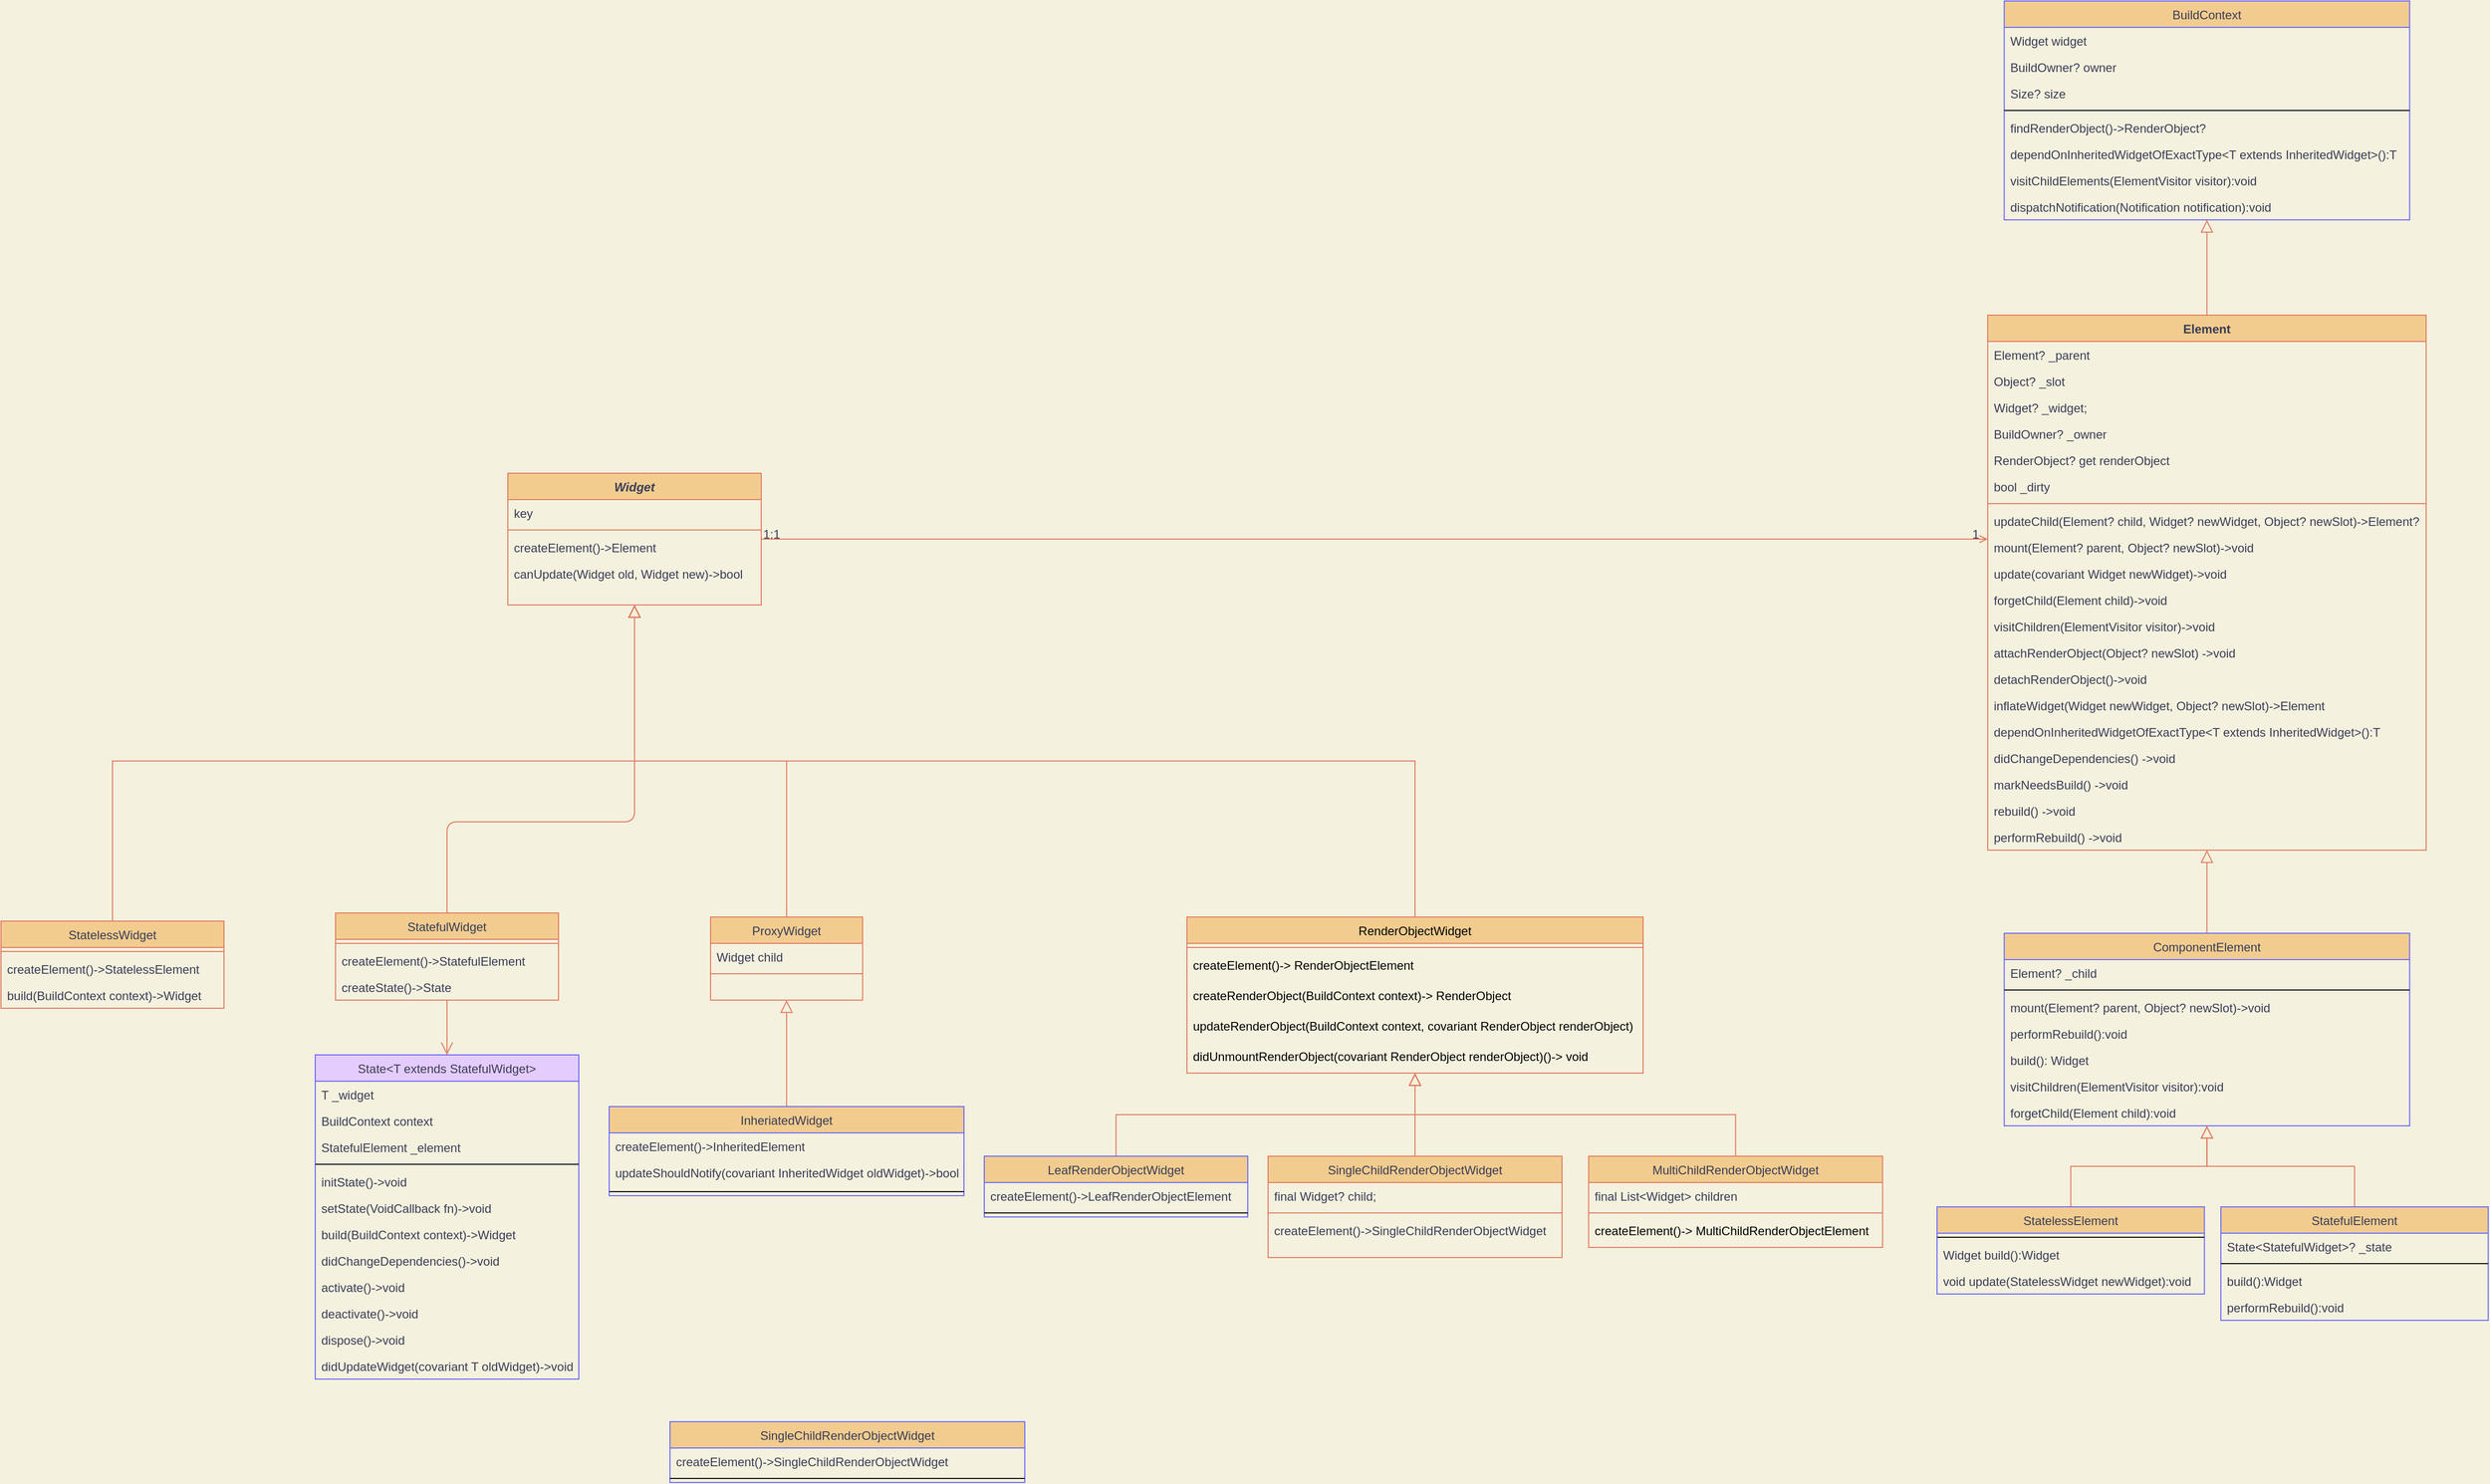 <mxfile version="18.0.6" type="github">
  <diagram id="C5RBs43oDa-KdzZeNtuy" name="Page-1">
    <mxGraphModel dx="1907" dy="942" grid="1" gridSize="10" guides="1" tooltips="1" connect="1" arrows="1" fold="1" page="1" pageScale="1" pageWidth="1200" pageHeight="1600" background="#F4F1DE" math="0" shadow="0">
      <root>
        <mxCell id="WIyWlLk6GJQsqaUBKTNV-0" />
        <mxCell id="WIyWlLk6GJQsqaUBKTNV-1" parent="WIyWlLk6GJQsqaUBKTNV-0" />
        <mxCell id="zkfFHV4jXpPFQw0GAbJ--0" value="Widget" style="swimlane;fontStyle=3;align=center;verticalAlign=top;childLayout=stackLayout;horizontal=1;startSize=26;horizontalStack=0;resizeParent=1;resizeLast=0;collapsible=1;marginBottom=0;rounded=0;shadow=0;strokeWidth=1;fillColor=#F2CC8F;strokeColor=#E07A5F;fontColor=#393C56;" parent="WIyWlLk6GJQsqaUBKTNV-1" vertex="1">
          <mxGeometry x="570" y="626" width="250" height="130" as="geometry">
            <mxRectangle x="230" y="140" width="160" height="26" as="alternateBounds" />
          </mxGeometry>
        </mxCell>
        <mxCell id="zkfFHV4jXpPFQw0GAbJ--1" value="key&#xa;" style="text;align=left;verticalAlign=top;spacingLeft=4;spacingRight=4;overflow=hidden;rotatable=0;points=[[0,0.5],[1,0.5]];portConstraint=eastwest;fontColor=#393C56;" parent="zkfFHV4jXpPFQw0GAbJ--0" vertex="1">
          <mxGeometry y="26" width="250" height="26" as="geometry" />
        </mxCell>
        <mxCell id="zkfFHV4jXpPFQw0GAbJ--4" value="" style="line;html=1;strokeWidth=1;align=left;verticalAlign=middle;spacingTop=-1;spacingLeft=3;spacingRight=3;rotatable=0;labelPosition=right;points=[];portConstraint=eastwest;labelBackgroundColor=#F4F1DE;fillColor=#F2CC8F;strokeColor=#E07A5F;fontColor=#393C56;" parent="zkfFHV4jXpPFQw0GAbJ--0" vertex="1">
          <mxGeometry y="52" width="250" height="8" as="geometry" />
        </mxCell>
        <mxCell id="zkfFHV4jXpPFQw0GAbJ--5" value="createElement()-&gt;Element" style="text;align=left;verticalAlign=top;spacingLeft=4;spacingRight=4;overflow=hidden;rotatable=0;points=[[0,0.5],[1,0.5]];portConstraint=eastwest;fontColor=#393C56;" parent="zkfFHV4jXpPFQw0GAbJ--0" vertex="1">
          <mxGeometry y="60" width="250" height="26" as="geometry" />
        </mxCell>
        <mxCell id="2vArC36y4nQCJZDkTXhN-7" value="canUpdate(Widget old, Widget new)-&gt;bool" style="text;align=left;verticalAlign=top;spacingLeft=4;spacingRight=4;overflow=hidden;rotatable=0;points=[[0,0.5],[1,0.5]];portConstraint=eastwest;fontColor=#393C56;" parent="zkfFHV4jXpPFQw0GAbJ--0" vertex="1">
          <mxGeometry y="86" width="250" height="26" as="geometry" />
        </mxCell>
        <mxCell id="zkfFHV4jXpPFQw0GAbJ--6" value="ProxyWidget" style="swimlane;fontStyle=0;align=center;verticalAlign=top;childLayout=stackLayout;horizontal=1;startSize=26;horizontalStack=0;resizeParent=1;resizeLast=0;collapsible=1;marginBottom=0;rounded=0;shadow=0;strokeWidth=1;fillColor=#F2CC8F;strokeColor=#E07A5F;fontColor=#393C56;" parent="WIyWlLk6GJQsqaUBKTNV-1" vertex="1">
          <mxGeometry x="770" y="1064" width="150" height="82" as="geometry">
            <mxRectangle x="130" y="380" width="160" height="26" as="alternateBounds" />
          </mxGeometry>
        </mxCell>
        <mxCell id="zkfFHV4jXpPFQw0GAbJ--7" value="Widget child" style="text;align=left;verticalAlign=top;spacingLeft=4;spacingRight=4;overflow=hidden;rotatable=0;points=[[0,0.5],[1,0.5]];portConstraint=eastwest;fontColor=#393C56;" parent="zkfFHV4jXpPFQw0GAbJ--6" vertex="1">
          <mxGeometry y="26" width="150" height="26" as="geometry" />
        </mxCell>
        <mxCell id="zkfFHV4jXpPFQw0GAbJ--9" value="" style="line;html=1;strokeWidth=1;align=left;verticalAlign=middle;spacingTop=-1;spacingLeft=3;spacingRight=3;rotatable=0;labelPosition=right;points=[];portConstraint=eastwest;labelBackgroundColor=#F4F1DE;fillColor=#F2CC8F;strokeColor=#E07A5F;fontColor=#393C56;" parent="zkfFHV4jXpPFQw0GAbJ--6" vertex="1">
          <mxGeometry y="52" width="150" height="8" as="geometry" />
        </mxCell>
        <mxCell id="zkfFHV4jXpPFQw0GAbJ--12" value="" style="endArrow=block;endSize=10;endFill=0;shadow=0;strokeWidth=1;rounded=0;edgeStyle=elbowEdgeStyle;elbow=vertical;labelBackgroundColor=#F4F1DE;strokeColor=#E07A5F;fontColor=#393C56;entryX=0.5;entryY=1;entryDx=0;entryDy=0;exitX=0.5;exitY=0;exitDx=0;exitDy=0;" parent="WIyWlLk6GJQsqaUBKTNV-1" source="zkfFHV4jXpPFQw0GAbJ--6" target="zkfFHV4jXpPFQw0GAbJ--0" edge="1">
          <mxGeometry width="160" relative="1" as="geometry">
            <mxPoint x="640" y="713" as="sourcePoint" />
            <mxPoint x="720" y="770" as="targetPoint" />
            <Array as="points">
              <mxPoint x="850" y="910" />
              <mxPoint x="890" y="870" />
              <mxPoint x="890" y="860" />
              <mxPoint x="830" y="850" />
              <mxPoint x="920" y="840" />
              <mxPoint x="830" y="810" />
              <mxPoint x="730" y="790" />
            </Array>
          </mxGeometry>
        </mxCell>
        <mxCell id="zkfFHV4jXpPFQw0GAbJ--13" value="StatelessWidget" style="swimlane;fontStyle=0;align=center;verticalAlign=top;childLayout=stackLayout;horizontal=1;startSize=26;horizontalStack=0;resizeParent=1;resizeLast=0;collapsible=1;marginBottom=0;rounded=0;shadow=0;strokeWidth=1;fillColor=#F2CC8F;strokeColor=#E07A5F;fontColor=#393C56;" parent="WIyWlLk6GJQsqaUBKTNV-1" vertex="1">
          <mxGeometry x="70" y="1068" width="220" height="86" as="geometry">
            <mxRectangle x="340" y="380" width="170" height="26" as="alternateBounds" />
          </mxGeometry>
        </mxCell>
        <mxCell id="zkfFHV4jXpPFQw0GAbJ--15" value="" style="line;html=1;strokeWidth=1;align=left;verticalAlign=middle;spacingTop=-1;spacingLeft=3;spacingRight=3;rotatable=0;labelPosition=right;points=[];portConstraint=eastwest;labelBackgroundColor=#F4F1DE;fillColor=#F2CC8F;strokeColor=#E07A5F;fontColor=#393C56;" parent="zkfFHV4jXpPFQw0GAbJ--13" vertex="1">
          <mxGeometry y="26" width="220" height="8" as="geometry" />
        </mxCell>
        <mxCell id="zkfFHV4jXpPFQw0GAbJ--14" value="createElement()-&gt;StatelessElement" style="text;align=left;verticalAlign=top;spacingLeft=4;spacingRight=4;overflow=hidden;rotatable=0;points=[[0,0.5],[1,0.5]];portConstraint=eastwest;fontColor=#393C56;" parent="zkfFHV4jXpPFQw0GAbJ--13" vertex="1">
          <mxGeometry y="34" width="220" height="26" as="geometry" />
        </mxCell>
        <mxCell id="2vArC36y4nQCJZDkTXhN-8" value="build(BuildContext context)-&gt;Widget" style="text;align=left;verticalAlign=top;spacingLeft=4;spacingRight=4;overflow=hidden;rotatable=0;points=[[0,0.5],[1,0.5]];portConstraint=eastwest;fontColor=#393C56;" parent="zkfFHV4jXpPFQw0GAbJ--13" vertex="1">
          <mxGeometry y="60" width="220" height="26" as="geometry" />
        </mxCell>
        <mxCell id="zkfFHV4jXpPFQw0GAbJ--16" value="" style="endArrow=block;endSize=10;endFill=0;shadow=0;strokeWidth=1;rounded=0;edgeStyle=elbowEdgeStyle;elbow=vertical;labelBackgroundColor=#F4F1DE;strokeColor=#E07A5F;fontColor=#393C56;" parent="WIyWlLk6GJQsqaUBKTNV-1" source="zkfFHV4jXpPFQw0GAbJ--13" target="zkfFHV4jXpPFQw0GAbJ--0" edge="1">
          <mxGeometry width="160" relative="1" as="geometry">
            <mxPoint x="650" y="883" as="sourcePoint" />
            <mxPoint x="750" y="781" as="targetPoint" />
            <Array as="points">
              <mxPoint x="560" y="910" />
              <mxPoint x="530" y="870" />
            </Array>
          </mxGeometry>
        </mxCell>
        <mxCell id="2vArC36y4nQCJZDkTXhN-50" value="" style="edgeStyle=elbowEdgeStyle;rounded=1;sketch=0;orthogonalLoop=1;jettySize=auto;elbow=vertical;html=1;fontColor=#393C56;endArrow=block;endFill=0;endSize=10;strokeColor=#E07A5F;fillColor=#F2CC8F;" parent="WIyWlLk6GJQsqaUBKTNV-1" source="zkfFHV4jXpPFQw0GAbJ--17" target="2vArC36y4nQCJZDkTXhN-49" edge="1">
          <mxGeometry relative="1" as="geometry" />
        </mxCell>
        <mxCell id="zkfFHV4jXpPFQw0GAbJ--17" value="Element" style="swimlane;fontStyle=1;align=center;verticalAlign=top;childLayout=stackLayout;horizontal=1;startSize=26;horizontalStack=0;resizeParent=1;resizeLast=0;collapsible=1;marginBottom=0;rounded=0;shadow=0;strokeWidth=1;fillColor=#F2CC8F;strokeColor=#E07A5F;fontColor=#393C56;" parent="WIyWlLk6GJQsqaUBKTNV-1" vertex="1">
          <mxGeometry x="2030" y="470" width="432.5" height="528" as="geometry">
            <mxRectangle x="550" y="140" width="160" height="26" as="alternateBounds" />
          </mxGeometry>
        </mxCell>
        <mxCell id="zkfFHV4jXpPFQw0GAbJ--18" value="Element? _parent" style="text;align=left;verticalAlign=top;spacingLeft=4;spacingRight=4;overflow=hidden;rotatable=0;points=[[0,0.5],[1,0.5]];portConstraint=eastwest;fontColor=#393C56;" parent="zkfFHV4jXpPFQw0GAbJ--17" vertex="1">
          <mxGeometry y="26" width="432.5" height="26" as="geometry" />
        </mxCell>
        <mxCell id="zkfFHV4jXpPFQw0GAbJ--19" value="Object? _slot" style="text;align=left;verticalAlign=top;spacingLeft=4;spacingRight=4;overflow=hidden;rotatable=0;points=[[0,0.5],[1,0.5]];portConstraint=eastwest;rounded=0;shadow=0;html=0;fontColor=#393C56;" parent="zkfFHV4jXpPFQw0GAbJ--17" vertex="1">
          <mxGeometry y="52" width="432.5" height="26" as="geometry" />
        </mxCell>
        <mxCell id="zkfFHV4jXpPFQw0GAbJ--20" value="Widget? _widget;" style="text;align=left;verticalAlign=top;spacingLeft=4;spacingRight=4;overflow=hidden;rotatable=0;points=[[0,0.5],[1,0.5]];portConstraint=eastwest;rounded=0;shadow=0;html=0;fontColor=#393C56;" parent="zkfFHV4jXpPFQw0GAbJ--17" vertex="1">
          <mxGeometry y="78" width="432.5" height="26" as="geometry" />
        </mxCell>
        <mxCell id="zkfFHV4jXpPFQw0GAbJ--21" value="BuildOwner? _owner" style="text;align=left;verticalAlign=top;spacingLeft=4;spacingRight=4;overflow=hidden;rotatable=0;points=[[0,0.5],[1,0.5]];portConstraint=eastwest;rounded=0;shadow=0;html=0;fontColor=#393C56;" parent="zkfFHV4jXpPFQw0GAbJ--17" vertex="1">
          <mxGeometry y="104" width="432.5" height="26" as="geometry" />
        </mxCell>
        <mxCell id="zkfFHV4jXpPFQw0GAbJ--22" value="RenderObject? get renderObject" style="text;align=left;verticalAlign=top;spacingLeft=4;spacingRight=4;overflow=hidden;rotatable=0;points=[[0,0.5],[1,0.5]];portConstraint=eastwest;rounded=0;shadow=0;html=0;fontColor=#393C56;" parent="zkfFHV4jXpPFQw0GAbJ--17" vertex="1">
          <mxGeometry y="130" width="432.5" height="26" as="geometry" />
        </mxCell>
        <mxCell id="2vArC36y4nQCJZDkTXhN-58" value="bool _dirty" style="text;align=left;verticalAlign=top;spacingLeft=4;spacingRight=4;overflow=hidden;rotatable=0;points=[[0,0.5],[1,0.5]];portConstraint=eastwest;rounded=0;shadow=0;html=0;fontColor=#393C56;" parent="zkfFHV4jXpPFQw0GAbJ--17" vertex="1">
          <mxGeometry y="156" width="432.5" height="26" as="geometry" />
        </mxCell>
        <mxCell id="zkfFHV4jXpPFQw0GAbJ--23" value="" style="line;html=1;strokeWidth=1;align=left;verticalAlign=middle;spacingTop=-1;spacingLeft=3;spacingRight=3;rotatable=0;labelPosition=right;points=[];portConstraint=eastwest;labelBackgroundColor=#F4F1DE;fillColor=#F2CC8F;strokeColor=#E07A5F;fontColor=#393C56;" parent="zkfFHV4jXpPFQw0GAbJ--17" vertex="1">
          <mxGeometry y="182" width="432.5" height="8" as="geometry" />
        </mxCell>
        <mxCell id="zkfFHV4jXpPFQw0GAbJ--24" value="updateChild(Element? child, Widget? newWidget, Object? newSlot)-&gt;Element?" style="text;align=left;verticalAlign=top;spacingLeft=4;spacingRight=4;overflow=hidden;rotatable=0;points=[[0,0.5],[1,0.5]];portConstraint=eastwest;fontColor=#393C56;" parent="zkfFHV4jXpPFQw0GAbJ--17" vertex="1">
          <mxGeometry y="190" width="432.5" height="26" as="geometry" />
        </mxCell>
        <mxCell id="zkfFHV4jXpPFQw0GAbJ--25" value="mount(Element? parent, Object? newSlot)-&gt;void" style="text;align=left;verticalAlign=top;spacingLeft=4;spacingRight=4;overflow=hidden;rotatable=0;points=[[0,0.5],[1,0.5]];portConstraint=eastwest;fontColor=#393C56;" parent="zkfFHV4jXpPFQw0GAbJ--17" vertex="1">
          <mxGeometry y="216" width="432.5" height="26" as="geometry" />
        </mxCell>
        <mxCell id="2vArC36y4nQCJZDkTXhN-52" value="update(covariant Widget newWidget)-&gt;void" style="text;align=left;verticalAlign=top;spacingLeft=4;spacingRight=4;overflow=hidden;rotatable=0;points=[[0,0.5],[1,0.5]];portConstraint=eastwest;fontColor=#393C56;" parent="zkfFHV4jXpPFQw0GAbJ--17" vertex="1">
          <mxGeometry y="242" width="432.5" height="26" as="geometry" />
        </mxCell>
        <mxCell id="sfoAU9Fnq7GBG0tJPyEW-46" value="forgetChild(Element child)-&gt;void" style="text;strokeColor=none;fillColor=none;align=left;verticalAlign=top;spacingLeft=4;spacingRight=4;overflow=hidden;rotatable=0;points=[[0,0.5],[1,0.5]];portConstraint=eastwest;rounded=0;sketch=0;fontColor=#393C56;" vertex="1" parent="zkfFHV4jXpPFQw0GAbJ--17">
          <mxGeometry y="268" width="432.5" height="26" as="geometry" />
        </mxCell>
        <mxCell id="2vArC36y4nQCJZDkTXhN-53" value="visitChildren(ElementVisitor visitor)-&gt;void" style="text;align=left;verticalAlign=top;spacingLeft=4;spacingRight=4;overflow=hidden;rotatable=0;points=[[0,0.5],[1,0.5]];portConstraint=eastwest;fontColor=#393C56;" parent="zkfFHV4jXpPFQw0GAbJ--17" vertex="1">
          <mxGeometry y="294" width="432.5" height="26" as="geometry" />
        </mxCell>
        <mxCell id="2vArC36y4nQCJZDkTXhN-54" value="attachRenderObject(Object? newSlot) -&gt;void" style="text;align=left;verticalAlign=top;spacingLeft=4;spacingRight=4;overflow=hidden;rotatable=0;points=[[0,0.5],[1,0.5]];portConstraint=eastwest;fontColor=#393C56;" parent="zkfFHV4jXpPFQw0GAbJ--17" vertex="1">
          <mxGeometry y="320" width="432.5" height="26" as="geometry" />
        </mxCell>
        <mxCell id="2vArC36y4nQCJZDkTXhN-55" value="detachRenderObject()-&gt;void" style="text;align=left;verticalAlign=top;spacingLeft=4;spacingRight=4;overflow=hidden;rotatable=0;points=[[0,0.5],[1,0.5]];portConstraint=eastwest;fontColor=#393C56;" parent="zkfFHV4jXpPFQw0GAbJ--17" vertex="1">
          <mxGeometry y="346" width="432.5" height="26" as="geometry" />
        </mxCell>
        <mxCell id="2vArC36y4nQCJZDkTXhN-56" value="inflateWidget(Widget newWidget, Object? newSlot)-&gt;Element" style="text;align=left;verticalAlign=top;spacingLeft=4;spacingRight=4;overflow=hidden;rotatable=0;points=[[0,0.5],[1,0.5]];portConstraint=eastwest;fontColor=#393C56;" parent="zkfFHV4jXpPFQw0GAbJ--17" vertex="1">
          <mxGeometry y="372" width="432.5" height="26" as="geometry" />
        </mxCell>
        <mxCell id="2vArC36y4nQCJZDkTXhN-57" value="dependOnInheritedWidgetOfExactType&lt;T extends InheritedWidget&gt;():T" style="text;strokeColor=none;fillColor=none;align=left;verticalAlign=top;spacingLeft=4;spacingRight=4;overflow=hidden;rotatable=0;points=[[0,0.5],[1,0.5]];portConstraint=eastwest;rounded=0;sketch=0;fontColor=#393C56;" parent="zkfFHV4jXpPFQw0GAbJ--17" vertex="1">
          <mxGeometry y="398" width="432.5" height="26" as="geometry" />
        </mxCell>
        <mxCell id="2vArC36y4nQCJZDkTXhN-59" value="didChangeDependencies() -&gt;void" style="text;strokeColor=none;fillColor=none;align=left;verticalAlign=top;spacingLeft=4;spacingRight=4;overflow=hidden;rotatable=0;points=[[0,0.5],[1,0.5]];portConstraint=eastwest;rounded=0;sketch=0;fontColor=#393C56;" parent="zkfFHV4jXpPFQw0GAbJ--17" vertex="1">
          <mxGeometry y="424" width="432.5" height="26" as="geometry" />
        </mxCell>
        <mxCell id="sfoAU9Fnq7GBG0tJPyEW-0" value="markNeedsBuild() -&gt;void" style="text;strokeColor=none;fillColor=none;align=left;verticalAlign=top;spacingLeft=4;spacingRight=4;overflow=hidden;rotatable=0;points=[[0,0.5],[1,0.5]];portConstraint=eastwest;rounded=0;sketch=0;fontColor=#393C56;" vertex="1" parent="zkfFHV4jXpPFQw0GAbJ--17">
          <mxGeometry y="450" width="432.5" height="26" as="geometry" />
        </mxCell>
        <mxCell id="sfoAU9Fnq7GBG0tJPyEW-1" value="rebuild() -&gt;void" style="text;strokeColor=none;fillColor=none;align=left;verticalAlign=top;spacingLeft=4;spacingRight=4;overflow=hidden;rotatable=0;points=[[0,0.5],[1,0.5]];portConstraint=eastwest;rounded=0;sketch=0;fontColor=#393C56;" vertex="1" parent="zkfFHV4jXpPFQw0GAbJ--17">
          <mxGeometry y="476" width="432.5" height="26" as="geometry" />
        </mxCell>
        <mxCell id="sfoAU9Fnq7GBG0tJPyEW-2" value="performRebuild() -&gt;void" style="text;strokeColor=none;fillColor=none;align=left;verticalAlign=top;spacingLeft=4;spacingRight=4;overflow=hidden;rotatable=0;points=[[0,0.5],[1,0.5]];portConstraint=eastwest;rounded=0;sketch=0;fontColor=#393C56;" vertex="1" parent="zkfFHV4jXpPFQw0GAbJ--17">
          <mxGeometry y="502" width="432.5" height="26" as="geometry" />
        </mxCell>
        <mxCell id="zkfFHV4jXpPFQw0GAbJ--26" value="" style="endArrow=open;shadow=0;strokeWidth=1;rounded=0;endFill=1;edgeStyle=elbowEdgeStyle;elbow=vertical;labelBackgroundColor=#F4F1DE;strokeColor=#E07A5F;fontColor=#393C56;" parent="WIyWlLk6GJQsqaUBKTNV-1" source="zkfFHV4jXpPFQw0GAbJ--0" target="zkfFHV4jXpPFQw0GAbJ--17" edge="1">
          <mxGeometry x="0.5" y="41" relative="1" as="geometry">
            <mxPoint x="820" y="702" as="sourcePoint" />
            <mxPoint x="980" y="702" as="targetPoint" />
            <mxPoint x="-40" y="32" as="offset" />
          </mxGeometry>
        </mxCell>
        <mxCell id="zkfFHV4jXpPFQw0GAbJ--27" value="1:1" style="resizable=0;align=left;verticalAlign=bottom;labelBackgroundColor=none;fontSize=12;fillColor=#F2CC8F;strokeColor=#E07A5F;fontColor=#393C56;" parent="zkfFHV4jXpPFQw0GAbJ--26" connectable="0" vertex="1">
          <mxGeometry x="-1" relative="1" as="geometry">
            <mxPoint y="4" as="offset" />
          </mxGeometry>
        </mxCell>
        <mxCell id="zkfFHV4jXpPFQw0GAbJ--28" value="1" style="resizable=0;align=right;verticalAlign=bottom;labelBackgroundColor=none;fontSize=12;fillColor=#F2CC8F;strokeColor=#E07A5F;fontColor=#393C56;" parent="zkfFHV4jXpPFQw0GAbJ--26" connectable="0" vertex="1">
          <mxGeometry x="1" relative="1" as="geometry">
            <mxPoint x="-7" y="4" as="offset" />
          </mxGeometry>
        </mxCell>
        <mxCell id="2vArC36y4nQCJZDkTXhN-17" value="" style="edgeStyle=elbowEdgeStyle;rounded=1;sketch=0;orthogonalLoop=1;jettySize=auto;html=1;fontColor=#393C56;strokeColor=#E07A5F;fillColor=#F2CC8F;entryX=0.5;entryY=1;entryDx=0;entryDy=0;endArrow=block;endFill=0;endSize=10;exitX=0.5;exitY=0;exitDx=0;exitDy=0;elbow=vertical;" parent="WIyWlLk6GJQsqaUBKTNV-1" source="2vArC36y4nQCJZDkTXhN-9" target="zkfFHV4jXpPFQw0GAbJ--0" edge="1">
          <mxGeometry relative="1" as="geometry">
            <mxPoint x="630" y="977" as="targetPoint" />
            <Array as="points">
              <mxPoint x="695" y="970" />
              <mxPoint x="640" y="860" />
            </Array>
          </mxGeometry>
        </mxCell>
        <mxCell id="sfoAU9Fnq7GBG0tJPyEW-23" value="" style="edgeStyle=elbowEdgeStyle;rounded=0;orthogonalLoop=1;jettySize=auto;elbow=vertical;html=1;endArrow=open;endFill=0;endSize=10;strokeColor=#E07A5F;strokeWidth=1;entryX=0.5;entryY=0;entryDx=0;entryDy=0;" edge="1" parent="WIyWlLk6GJQsqaUBKTNV-1" source="2vArC36y4nQCJZDkTXhN-9" target="2vArC36y4nQCJZDkTXhN-19">
          <mxGeometry relative="1" as="geometry">
            <mxPoint x="460" y="1560" as="targetPoint" />
          </mxGeometry>
        </mxCell>
        <mxCell id="2vArC36y4nQCJZDkTXhN-9" value="StatefulWidget" style="swimlane;fontStyle=0;align=center;verticalAlign=top;childLayout=stackLayout;horizontal=1;startSize=26;horizontalStack=0;resizeParent=1;resizeLast=0;collapsible=1;marginBottom=0;rounded=0;shadow=0;strokeWidth=1;fillColor=#F2CC8F;strokeColor=#E07A5F;fontColor=#393C56;" parent="WIyWlLk6GJQsqaUBKTNV-1" vertex="1">
          <mxGeometry x="400" y="1060" width="220" height="86" as="geometry">
            <mxRectangle x="340" y="380" width="170" height="26" as="alternateBounds" />
          </mxGeometry>
        </mxCell>
        <mxCell id="2vArC36y4nQCJZDkTXhN-10" value="" style="line;html=1;strokeWidth=1;align=left;verticalAlign=middle;spacingTop=-1;spacingLeft=3;spacingRight=3;rotatable=0;labelPosition=right;points=[];portConstraint=eastwest;labelBackgroundColor=#F4F1DE;fillColor=#F2CC8F;strokeColor=#E07A5F;fontColor=#393C56;" parent="2vArC36y4nQCJZDkTXhN-9" vertex="1">
          <mxGeometry y="26" width="220" height="8" as="geometry" />
        </mxCell>
        <mxCell id="2vArC36y4nQCJZDkTXhN-11" value="createElement()-&gt;StatefulElement" style="text;align=left;verticalAlign=top;spacingLeft=4;spacingRight=4;overflow=hidden;rotatable=0;points=[[0,0.5],[1,0.5]];portConstraint=eastwest;fontColor=#393C56;" parent="2vArC36y4nQCJZDkTXhN-9" vertex="1">
          <mxGeometry y="34" width="220" height="26" as="geometry" />
        </mxCell>
        <mxCell id="2vArC36y4nQCJZDkTXhN-12" value="createState()-&gt;State" style="text;align=left;verticalAlign=top;spacingLeft=4;spacingRight=4;overflow=hidden;rotatable=0;points=[[0,0.5],[1,0.5]];portConstraint=eastwest;fontColor=#393C56;" parent="2vArC36y4nQCJZDkTXhN-9" vertex="1">
          <mxGeometry y="60" width="220" height="26" as="geometry" />
        </mxCell>
        <mxCell id="2vArC36y4nQCJZDkTXhN-18" style="edgeStyle=elbowEdgeStyle;rounded=1;sketch=0;orthogonalLoop=1;jettySize=auto;elbow=vertical;html=1;exitX=0.5;exitY=0;exitDx=0;exitDy=0;fontColor=#393C56;endArrow=block;endFill=0;endSize=10;strokeColor=#E07A5F;fillColor=#F2CC8F;" parent="WIyWlLk6GJQsqaUBKTNV-1" source="2vArC36y4nQCJZDkTXhN-9" target="2vArC36y4nQCJZDkTXhN-9" edge="1">
          <mxGeometry relative="1" as="geometry" />
        </mxCell>
        <mxCell id="2vArC36y4nQCJZDkTXhN-19" value="State&lt;T extends StatefulWidget&gt;" style="swimlane;fontStyle=0;align=center;verticalAlign=top;childLayout=stackLayout;horizontal=1;startSize=26;horizontalStack=0;resizeParent=1;resizeParentMax=0;resizeLast=0;collapsible=1;marginBottom=0;rounded=0;sketch=0;fontColor=#393C56;strokeColor=#6666FF;fillColor=#E5CCFF;" parent="WIyWlLk6GJQsqaUBKTNV-1" vertex="1">
          <mxGeometry x="380" y="1200" width="260" height="320" as="geometry" />
        </mxCell>
        <mxCell id="2vArC36y4nQCJZDkTXhN-20" value="T _widget&#xa;" style="text;strokeColor=none;fillColor=none;align=left;verticalAlign=top;spacingLeft=4;spacingRight=4;overflow=hidden;rotatable=0;points=[[0,0.5],[1,0.5]];portConstraint=eastwest;rounded=0;sketch=0;fontColor=#393C56;" parent="2vArC36y4nQCJZDkTXhN-19" vertex="1">
          <mxGeometry y="26" width="260" height="26" as="geometry" />
        </mxCell>
        <mxCell id="2vArC36y4nQCJZDkTXhN-23" value="BuildContext context" style="text;strokeColor=none;fillColor=none;align=left;verticalAlign=top;spacingLeft=4;spacingRight=4;overflow=hidden;rotatable=0;points=[[0,0.5],[1,0.5]];portConstraint=eastwest;rounded=0;sketch=0;fontColor=#393C56;" parent="2vArC36y4nQCJZDkTXhN-19" vertex="1">
          <mxGeometry y="52" width="260" height="26" as="geometry" />
        </mxCell>
        <mxCell id="2vArC36y4nQCJZDkTXhN-24" value="StatefulElement _element" style="text;strokeColor=none;fillColor=none;align=left;verticalAlign=top;spacingLeft=4;spacingRight=4;overflow=hidden;rotatable=0;points=[[0,0.5],[1,0.5]];portConstraint=eastwest;rounded=0;sketch=0;fontColor=#393C56;" parent="2vArC36y4nQCJZDkTXhN-19" vertex="1">
          <mxGeometry y="78" width="260" height="26" as="geometry" />
        </mxCell>
        <mxCell id="2vArC36y4nQCJZDkTXhN-21" value="" style="line;strokeWidth=1;fillColor=none;align=left;verticalAlign=middle;spacingTop=-1;spacingLeft=3;spacingRight=3;rotatable=0;labelPosition=right;points=[];portConstraint=eastwest;rounded=0;sketch=0;fontColor=#393C56;" parent="2vArC36y4nQCJZDkTXhN-19" vertex="1">
          <mxGeometry y="104" width="260" height="8" as="geometry" />
        </mxCell>
        <mxCell id="2vArC36y4nQCJZDkTXhN-25" value="initState()-&gt;void" style="text;strokeColor=none;fillColor=none;align=left;verticalAlign=top;spacingLeft=4;spacingRight=4;overflow=hidden;rotatable=0;points=[[0,0.5],[1,0.5]];portConstraint=eastwest;rounded=0;sketch=0;fontColor=#393C56;" parent="2vArC36y4nQCJZDkTXhN-19" vertex="1">
          <mxGeometry y="112" width="260" height="26" as="geometry" />
        </mxCell>
        <mxCell id="2vArC36y4nQCJZDkTXhN-26" value="setState(VoidCallback fn)-&gt;void" style="text;strokeColor=none;fillColor=none;align=left;verticalAlign=top;spacingLeft=4;spacingRight=4;overflow=hidden;rotatable=0;points=[[0,0.5],[1,0.5]];portConstraint=eastwest;rounded=0;sketch=0;fontColor=#393C56;" parent="2vArC36y4nQCJZDkTXhN-19" vertex="1">
          <mxGeometry y="138" width="260" height="26" as="geometry" />
        </mxCell>
        <mxCell id="2vArC36y4nQCJZDkTXhN-27" value="build(BuildContext context)-&gt;Widget" style="text;strokeColor=none;fillColor=none;align=left;verticalAlign=top;spacingLeft=4;spacingRight=4;overflow=hidden;rotatable=0;points=[[0,0.5],[1,0.5]];portConstraint=eastwest;rounded=0;sketch=0;fontColor=#393C56;" parent="2vArC36y4nQCJZDkTXhN-19" vertex="1">
          <mxGeometry y="164" width="260" height="26" as="geometry" />
        </mxCell>
        <mxCell id="2vArC36y4nQCJZDkTXhN-30" value="didChangeDependencies()-&gt;void" style="text;strokeColor=none;fillColor=none;align=left;verticalAlign=top;spacingLeft=4;spacingRight=4;overflow=hidden;rotatable=0;points=[[0,0.5],[1,0.5]];portConstraint=eastwest;rounded=0;sketch=0;fontColor=#393C56;" parent="2vArC36y4nQCJZDkTXhN-19" vertex="1">
          <mxGeometry y="190" width="260" height="26" as="geometry" />
        </mxCell>
        <mxCell id="2vArC36y4nQCJZDkTXhN-31" value="activate()-&gt;void" style="text;strokeColor=none;fillColor=none;align=left;verticalAlign=top;spacingLeft=4;spacingRight=4;overflow=hidden;rotatable=0;points=[[0,0.5],[1,0.5]];portConstraint=eastwest;rounded=0;sketch=0;fontColor=#393C56;" parent="2vArC36y4nQCJZDkTXhN-19" vertex="1">
          <mxGeometry y="216" width="260" height="26" as="geometry" />
        </mxCell>
        <mxCell id="2vArC36y4nQCJZDkTXhN-32" value="deactivate()-&gt;void" style="text;strokeColor=none;fillColor=none;align=left;verticalAlign=top;spacingLeft=4;spacingRight=4;overflow=hidden;rotatable=0;points=[[0,0.5],[1,0.5]];portConstraint=eastwest;rounded=0;sketch=0;fontColor=#393C56;" parent="2vArC36y4nQCJZDkTXhN-19" vertex="1">
          <mxGeometry y="242" width="260" height="26" as="geometry" />
        </mxCell>
        <mxCell id="2vArC36y4nQCJZDkTXhN-33" value="dispose()-&gt;void" style="text;strokeColor=none;fillColor=none;align=left;verticalAlign=top;spacingLeft=4;spacingRight=4;overflow=hidden;rotatable=0;points=[[0,0.5],[1,0.5]];portConstraint=eastwest;rounded=0;sketch=0;fontColor=#393C56;" parent="2vArC36y4nQCJZDkTXhN-19" vertex="1">
          <mxGeometry y="268" width="260" height="26" as="geometry" />
        </mxCell>
        <mxCell id="2vArC36y4nQCJZDkTXhN-22" value="didUpdateWidget(covariant T oldWidget)-&gt;void" style="text;strokeColor=none;fillColor=none;align=left;verticalAlign=top;spacingLeft=4;spacingRight=4;overflow=hidden;rotatable=0;points=[[0,0.5],[1,0.5]];portConstraint=eastwest;rounded=0;sketch=0;fontColor=#393C56;" parent="2vArC36y4nQCJZDkTXhN-19" vertex="1">
          <mxGeometry y="294" width="260" height="26" as="geometry" />
        </mxCell>
        <mxCell id="2vArC36y4nQCJZDkTXhN-38" value="" style="rounded=1;sketch=0;orthogonalLoop=1;jettySize=auto;html=1;fontColor=#393C56;endArrow=block;endFill=0;endSize=10;strokeColor=#E07A5F;fillColor=#F2CC8F;exitX=0.5;exitY=0;exitDx=0;exitDy=0;entryX=0.5;entryY=1;entryDx=0;entryDy=0;edgeStyle=elbowEdgeStyle;elbow=vertical;" parent="WIyWlLk6GJQsqaUBKTNV-1" source="2vArC36y4nQCJZDkTXhN-34" target="zkfFHV4jXpPFQw0GAbJ--6" edge="1">
          <mxGeometry relative="1" as="geometry">
            <mxPoint x="1160" y="1152" as="targetPoint" />
          </mxGeometry>
        </mxCell>
        <mxCell id="2vArC36y4nQCJZDkTXhN-34" value="InheriatedWidget" style="swimlane;fontStyle=0;align=center;verticalAlign=top;childLayout=stackLayout;horizontal=1;startSize=26;horizontalStack=0;resizeParent=1;resizeParentMax=0;resizeLast=0;collapsible=1;marginBottom=0;rounded=0;sketch=0;fontColor=#393C56;strokeColor=#6666FF;fillColor=#F2CC8F;" parent="WIyWlLk6GJQsqaUBKTNV-1" vertex="1">
          <mxGeometry x="670" y="1251" width="350" height="88" as="geometry" />
        </mxCell>
        <mxCell id="2vArC36y4nQCJZDkTXhN-35" value="createElement()-&gt;InheritedElement" style="text;strokeColor=none;fillColor=none;align=left;verticalAlign=top;spacingLeft=4;spacingRight=4;overflow=hidden;rotatable=0;points=[[0,0.5],[1,0.5]];portConstraint=eastwest;rounded=0;sketch=0;fontColor=#393C56;" parent="2vArC36y4nQCJZDkTXhN-34" vertex="1">
          <mxGeometry y="26" width="350" height="26" as="geometry" />
        </mxCell>
        <mxCell id="2vArC36y4nQCJZDkTXhN-37" value="updateShouldNotify(covariant InheritedWidget oldWidget)-&gt;bool" style="text;strokeColor=none;fillColor=none;align=left;verticalAlign=top;spacingLeft=4;spacingRight=4;overflow=hidden;rotatable=0;points=[[0,0.5],[1,0.5]];portConstraint=eastwest;rounded=0;sketch=0;fontColor=#393C56;" parent="2vArC36y4nQCJZDkTXhN-34" vertex="1">
          <mxGeometry y="52" width="350" height="28" as="geometry" />
        </mxCell>
        <mxCell id="2vArC36y4nQCJZDkTXhN-36" value="" style="line;strokeWidth=1;fillColor=none;align=left;verticalAlign=middle;spacingTop=-1;spacingLeft=3;spacingRight=3;rotatable=0;labelPosition=right;points=[];portConstraint=eastwest;rounded=0;sketch=0;fontColor=#393C56;" parent="2vArC36y4nQCJZDkTXhN-34" vertex="1">
          <mxGeometry y="80" width="350" height="8" as="geometry" />
        </mxCell>
        <mxCell id="2vArC36y4nQCJZDkTXhN-41" value="BuildContext" style="swimlane;fontStyle=0;align=center;verticalAlign=top;childLayout=stackLayout;horizontal=1;startSize=26;horizontalStack=0;resizeParent=1;resizeParentMax=0;resizeLast=0;collapsible=1;marginBottom=0;rounded=0;sketch=0;fontColor=#393C56;strokeColor=#6666FF;fillColor=#F2CC8F;" parent="WIyWlLk6GJQsqaUBKTNV-1" vertex="1">
          <mxGeometry x="2046.25" y="160" width="400" height="216" as="geometry" />
        </mxCell>
        <mxCell id="2vArC36y4nQCJZDkTXhN-42" value="Widget widget&#xa;" style="text;strokeColor=none;fillColor=none;align=left;verticalAlign=top;spacingLeft=4;spacingRight=4;overflow=hidden;rotatable=0;points=[[0,0.5],[1,0.5]];portConstraint=eastwest;rounded=0;sketch=0;fontColor=#393C56;" parent="2vArC36y4nQCJZDkTXhN-41" vertex="1">
          <mxGeometry y="26" width="400" height="26" as="geometry" />
        </mxCell>
        <mxCell id="2vArC36y4nQCJZDkTXhN-45" value="BuildOwner? owner" style="text;strokeColor=none;fillColor=none;align=left;verticalAlign=middle;spacingLeft=4;spacingRight=4;overflow=hidden;rotatable=0;points=[[0,0.5],[1,0.5]];portConstraint=eastwest;rounded=0;sketch=0;fontColor=#393C56;" parent="2vArC36y4nQCJZDkTXhN-41" vertex="1">
          <mxGeometry y="52" width="400" height="26" as="geometry" />
        </mxCell>
        <mxCell id="2vArC36y4nQCJZDkTXhN-46" value="Size? size" style="text;strokeColor=none;fillColor=none;align=left;verticalAlign=middle;spacingLeft=4;spacingRight=4;overflow=hidden;rotatable=0;points=[[0,0.5],[1,0.5]];portConstraint=eastwest;rounded=0;sketch=0;fontColor=#393C56;" parent="2vArC36y4nQCJZDkTXhN-41" vertex="1">
          <mxGeometry y="78" width="400" height="26" as="geometry" />
        </mxCell>
        <mxCell id="2vArC36y4nQCJZDkTXhN-43" value="" style="line;strokeWidth=1;fillColor=none;align=left;verticalAlign=middle;spacingTop=-1;spacingLeft=3;spacingRight=3;rotatable=0;labelPosition=right;points=[];portConstraint=eastwest;rounded=0;sketch=0;fontColor=#393C56;" parent="2vArC36y4nQCJZDkTXhN-41" vertex="1">
          <mxGeometry y="104" width="400" height="8" as="geometry" />
        </mxCell>
        <mxCell id="2vArC36y4nQCJZDkTXhN-44" value="findRenderObject()-&gt;RenderObject?" style="text;strokeColor=none;fillColor=none;align=left;verticalAlign=top;spacingLeft=4;spacingRight=4;overflow=hidden;rotatable=0;points=[[0,0.5],[1,0.5]];portConstraint=eastwest;rounded=0;sketch=0;fontColor=#393C56;" parent="2vArC36y4nQCJZDkTXhN-41" vertex="1">
          <mxGeometry y="112" width="400" height="26" as="geometry" />
        </mxCell>
        <mxCell id="2vArC36y4nQCJZDkTXhN-47" value="dependOnInheritedWidgetOfExactType&lt;T extends InheritedWidget&gt;():T" style="text;strokeColor=none;fillColor=none;align=left;verticalAlign=top;spacingLeft=4;spacingRight=4;overflow=hidden;rotatable=0;points=[[0,0.5],[1,0.5]];portConstraint=eastwest;rounded=0;sketch=0;fontColor=#393C56;" parent="2vArC36y4nQCJZDkTXhN-41" vertex="1">
          <mxGeometry y="138" width="400" height="26" as="geometry" />
        </mxCell>
        <mxCell id="2vArC36y4nQCJZDkTXhN-48" value="visitChildElements(ElementVisitor visitor):void" style="text;strokeColor=none;fillColor=none;align=left;verticalAlign=top;spacingLeft=4;spacingRight=4;overflow=hidden;rotatable=0;points=[[0,0.5],[1,0.5]];portConstraint=eastwest;rounded=0;sketch=0;fontColor=#393C56;" parent="2vArC36y4nQCJZDkTXhN-41" vertex="1">
          <mxGeometry y="164" width="400" height="26" as="geometry" />
        </mxCell>
        <mxCell id="2vArC36y4nQCJZDkTXhN-49" value="dispatchNotification(Notification notification):void" style="text;strokeColor=none;fillColor=none;align=left;verticalAlign=top;spacingLeft=4;spacingRight=4;overflow=hidden;rotatable=0;points=[[0,0.5],[1,0.5]];portConstraint=eastwest;rounded=0;sketch=0;fontColor=#393C56;" parent="2vArC36y4nQCJZDkTXhN-41" vertex="1">
          <mxGeometry y="190" width="400" height="26" as="geometry" />
        </mxCell>
        <mxCell id="sfoAU9Fnq7GBG0tJPyEW-8" value="" style="edgeStyle=elbowEdgeStyle;rounded=0;orthogonalLoop=1;jettySize=auto;html=1;strokeColor=#E07A5F;entryX=0.5;entryY=1;entryDx=0;entryDy=0;elbow=vertical;endArrow=block;endFill=0;strokeWidth=1;endSize=10;" edge="1" parent="WIyWlLk6GJQsqaUBKTNV-1" source="sfoAU9Fnq7GBG0tJPyEW-3" target="zkfFHV4jXpPFQw0GAbJ--0">
          <mxGeometry relative="1" as="geometry">
            <mxPoint x="1360" y="975" as="targetPoint" />
            <Array as="points">
              <mxPoint x="930" y="910" />
            </Array>
          </mxGeometry>
        </mxCell>
        <mxCell id="sfoAU9Fnq7GBG0tJPyEW-3" value="RenderObjectWidget" style="swimlane;fontStyle=0;align=center;verticalAlign=top;childLayout=stackLayout;horizontal=1;startSize=26;horizontalStack=0;resizeParent=1;resizeParentMax=0;resizeLast=0;collapsible=1;marginBottom=0;fillColor=#F2CC8F;strokeColor=#E07A5F;" vertex="1" parent="WIyWlLk6GJQsqaUBKTNV-1">
          <mxGeometry x="1240" y="1064" width="450" height="154" as="geometry" />
        </mxCell>
        <mxCell id="sfoAU9Fnq7GBG0tJPyEW-5" value="" style="line;strokeWidth=1;fillColor=none;align=left;verticalAlign=middle;spacingTop=-1;spacingLeft=3;spacingRight=3;rotatable=0;labelPosition=right;points=[];portConstraint=eastwest;strokeColor=#E07A5F;" vertex="1" parent="sfoAU9Fnq7GBG0tJPyEW-3">
          <mxGeometry y="26" width="450" height="8" as="geometry" />
        </mxCell>
        <mxCell id="sfoAU9Fnq7GBG0tJPyEW-6" value="createElement()-&gt; RenderObjectElement" style="text;strokeColor=none;fillColor=none;align=left;verticalAlign=top;spacingLeft=4;spacingRight=4;overflow=hidden;rotatable=0;points=[[0,0.5],[1,0.5]];portConstraint=eastwest;" vertex="1" parent="sfoAU9Fnq7GBG0tJPyEW-3">
          <mxGeometry y="34" width="450" height="30" as="geometry" />
        </mxCell>
        <mxCell id="sfoAU9Fnq7GBG0tJPyEW-15" value="createRenderObject(BuildContext context)-&gt; RenderObject" style="text;strokeColor=none;fillColor=none;align=left;verticalAlign=top;spacingLeft=4;spacingRight=4;overflow=hidden;rotatable=0;points=[[0,0.5],[1,0.5]];portConstraint=eastwest;" vertex="1" parent="sfoAU9Fnq7GBG0tJPyEW-3">
          <mxGeometry y="64" width="450" height="30" as="geometry" />
        </mxCell>
        <mxCell id="sfoAU9Fnq7GBG0tJPyEW-17" value="updateRenderObject(BuildContext context, covariant RenderObject renderObject)" style="text;strokeColor=none;fillColor=none;align=left;verticalAlign=top;spacingLeft=4;spacingRight=4;overflow=hidden;rotatable=0;points=[[0,0.5],[1,0.5]];portConstraint=eastwest;" vertex="1" parent="sfoAU9Fnq7GBG0tJPyEW-3">
          <mxGeometry y="94" width="450" height="30" as="geometry" />
        </mxCell>
        <mxCell id="sfoAU9Fnq7GBG0tJPyEW-19" value="didUnmountRenderObject(covariant RenderObject renderObject)()-&gt; void" style="text;strokeColor=none;fillColor=none;align=left;verticalAlign=top;spacingLeft=4;spacingRight=4;overflow=hidden;rotatable=0;points=[[0,0.5],[1,0.5]];portConstraint=eastwest;" vertex="1" parent="sfoAU9Fnq7GBG0tJPyEW-3">
          <mxGeometry y="124" width="450" height="30" as="geometry" />
        </mxCell>
        <mxCell id="sfoAU9Fnq7GBG0tJPyEW-38" value="" style="edgeStyle=elbowEdgeStyle;rounded=0;orthogonalLoop=1;jettySize=auto;elbow=vertical;html=1;endArrow=block;endFill=0;endSize=10;strokeColor=#E07A5F;strokeWidth=1;" edge="1" parent="WIyWlLk6GJQsqaUBKTNV-1" source="sfoAU9Fnq7GBG0tJPyEW-24" target="sfoAU9Fnq7GBG0tJPyEW-19">
          <mxGeometry relative="1" as="geometry" />
        </mxCell>
        <mxCell id="sfoAU9Fnq7GBG0tJPyEW-24" value="LeafRenderObjectWidget" style="swimlane;fontStyle=0;align=center;verticalAlign=top;childLayout=stackLayout;horizontal=1;startSize=26;horizontalStack=0;resizeParent=1;resizeParentMax=0;resizeLast=0;collapsible=1;marginBottom=0;rounded=0;sketch=0;fontColor=#393C56;strokeColor=#6666FF;fillColor=#F2CC8F;" vertex="1" parent="WIyWlLk6GJQsqaUBKTNV-1">
          <mxGeometry x="1040" y="1300" width="260" height="60" as="geometry" />
        </mxCell>
        <mxCell id="sfoAU9Fnq7GBG0tJPyEW-25" value="createElement()-&gt;LeafRenderObjectElement" style="text;strokeColor=none;fillColor=none;align=left;verticalAlign=top;spacingLeft=4;spacingRight=4;overflow=hidden;rotatable=0;points=[[0,0.5],[1,0.5]];portConstraint=eastwest;rounded=0;sketch=0;fontColor=#393C56;" vertex="1" parent="sfoAU9Fnq7GBG0tJPyEW-24">
          <mxGeometry y="26" width="260" height="26" as="geometry" />
        </mxCell>
        <mxCell id="sfoAU9Fnq7GBG0tJPyEW-27" value="" style="line;strokeWidth=1;fillColor=none;align=left;verticalAlign=middle;spacingTop=-1;spacingLeft=3;spacingRight=3;rotatable=0;labelPosition=right;points=[];portConstraint=eastwest;rounded=0;sketch=0;fontColor=#393C56;" vertex="1" parent="sfoAU9Fnq7GBG0tJPyEW-24">
          <mxGeometry y="52" width="260" height="8" as="geometry" />
        </mxCell>
        <mxCell id="sfoAU9Fnq7GBG0tJPyEW-28" value="SingleChildRenderObjectWidget" style="swimlane;fontStyle=0;align=center;verticalAlign=top;childLayout=stackLayout;horizontal=1;startSize=26;horizontalStack=0;resizeParent=1;resizeParentMax=0;resizeLast=0;collapsible=1;marginBottom=0;rounded=0;sketch=0;fontColor=#393C56;strokeColor=#6666FF;fillColor=#F2CC8F;" vertex="1" parent="WIyWlLk6GJQsqaUBKTNV-1">
          <mxGeometry x="730" y="1562" width="350" height="60" as="geometry" />
        </mxCell>
        <mxCell id="sfoAU9Fnq7GBG0tJPyEW-29" value="createElement()-&gt;SingleChildRenderObjectWidget" style="text;strokeColor=none;fillColor=none;align=left;verticalAlign=top;spacingLeft=4;spacingRight=4;overflow=hidden;rotatable=0;points=[[0,0.5],[1,0.5]];portConstraint=eastwest;rounded=0;sketch=0;fontColor=#393C56;" vertex="1" parent="sfoAU9Fnq7GBG0tJPyEW-28">
          <mxGeometry y="26" width="350" height="26" as="geometry" />
        </mxCell>
        <mxCell id="sfoAU9Fnq7GBG0tJPyEW-30" value="" style="line;strokeWidth=1;fillColor=none;align=left;verticalAlign=middle;spacingTop=-1;spacingLeft=3;spacingRight=3;rotatable=0;labelPosition=right;points=[];portConstraint=eastwest;rounded=0;sketch=0;fontColor=#393C56;" vertex="1" parent="sfoAU9Fnq7GBG0tJPyEW-28">
          <mxGeometry y="52" width="350" height="8" as="geometry" />
        </mxCell>
        <mxCell id="sfoAU9Fnq7GBG0tJPyEW-37" value="" style="edgeStyle=elbowEdgeStyle;rounded=0;orthogonalLoop=1;jettySize=auto;elbow=vertical;html=1;endArrow=block;endFill=0;endSize=10;strokeColor=#E07A5F;strokeWidth=1;" edge="1" parent="WIyWlLk6GJQsqaUBKTNV-1" source="sfoAU9Fnq7GBG0tJPyEW-31" target="sfoAU9Fnq7GBG0tJPyEW-19">
          <mxGeometry relative="1" as="geometry" />
        </mxCell>
        <mxCell id="sfoAU9Fnq7GBG0tJPyEW-31" value="SingleChildRenderObjectWidget" style="swimlane;fontStyle=0;align=center;verticalAlign=top;childLayout=stackLayout;horizontal=1;startSize=26;horizontalStack=0;resizeParent=1;resizeLast=0;collapsible=1;marginBottom=0;rounded=0;shadow=0;strokeWidth=1;fillColor=#F2CC8F;strokeColor=#E07A5F;fontColor=#393C56;" vertex="1" parent="WIyWlLk6GJQsqaUBKTNV-1">
          <mxGeometry x="1320" y="1300" width="290" height="100" as="geometry">
            <mxRectangle x="130" y="380" width="160" height="26" as="alternateBounds" />
          </mxGeometry>
        </mxCell>
        <mxCell id="sfoAU9Fnq7GBG0tJPyEW-32" value="final Widget? child;" style="text;align=left;verticalAlign=top;spacingLeft=4;spacingRight=4;overflow=hidden;rotatable=0;points=[[0,0.5],[1,0.5]];portConstraint=eastwest;fontColor=#393C56;" vertex="1" parent="sfoAU9Fnq7GBG0tJPyEW-31">
          <mxGeometry y="26" width="290" height="26" as="geometry" />
        </mxCell>
        <mxCell id="sfoAU9Fnq7GBG0tJPyEW-33" value="" style="line;html=1;strokeWidth=1;align=left;verticalAlign=middle;spacingTop=-1;spacingLeft=3;spacingRight=3;rotatable=0;labelPosition=right;points=[];portConstraint=eastwest;labelBackgroundColor=#F4F1DE;fillColor=#F2CC8F;strokeColor=#E07A5F;fontColor=#393C56;" vertex="1" parent="sfoAU9Fnq7GBG0tJPyEW-31">
          <mxGeometry y="52" width="290" height="8" as="geometry" />
        </mxCell>
        <mxCell id="sfoAU9Fnq7GBG0tJPyEW-34" value="createElement()-&gt;SingleChildRenderObjectWidget" style="text;strokeColor=none;fillColor=none;align=left;verticalAlign=top;spacingLeft=4;spacingRight=4;overflow=hidden;rotatable=0;points=[[0,0.5],[1,0.5]];portConstraint=eastwest;rounded=0;sketch=0;fontColor=#393C56;" vertex="1" parent="sfoAU9Fnq7GBG0tJPyEW-31">
          <mxGeometry y="60" width="290" height="26" as="geometry" />
        </mxCell>
        <mxCell id="sfoAU9Fnq7GBG0tJPyEW-44" value="" style="edgeStyle=elbowEdgeStyle;rounded=0;orthogonalLoop=1;jettySize=auto;elbow=vertical;html=1;endArrow=block;endFill=0;endSize=10;strokeColor=#E07A5F;strokeWidth=1;" edge="1" parent="WIyWlLk6GJQsqaUBKTNV-1" source="sfoAU9Fnq7GBG0tJPyEW-39" target="sfoAU9Fnq7GBG0tJPyEW-19">
          <mxGeometry relative="1" as="geometry" />
        </mxCell>
        <mxCell id="sfoAU9Fnq7GBG0tJPyEW-39" value="MultiChildRenderObjectWidget" style="swimlane;fontStyle=0;align=center;verticalAlign=top;childLayout=stackLayout;horizontal=1;startSize=26;horizontalStack=0;resizeParent=1;resizeLast=0;collapsible=1;marginBottom=0;rounded=0;shadow=0;strokeWidth=1;fillColor=#F2CC8F;strokeColor=#E07A5F;fontColor=#393C56;" vertex="1" parent="WIyWlLk6GJQsqaUBKTNV-1">
          <mxGeometry x="1636.25" y="1300" width="290" height="90" as="geometry">
            <mxRectangle x="130" y="380" width="160" height="26" as="alternateBounds" />
          </mxGeometry>
        </mxCell>
        <mxCell id="sfoAU9Fnq7GBG0tJPyEW-40" value="final List&lt;Widget&gt; children" style="text;align=left;verticalAlign=top;spacingLeft=4;spacingRight=4;overflow=hidden;rotatable=0;points=[[0,0.5],[1,0.5]];portConstraint=eastwest;fontColor=#393C56;" vertex="1" parent="sfoAU9Fnq7GBG0tJPyEW-39">
          <mxGeometry y="26" width="290" height="26" as="geometry" />
        </mxCell>
        <mxCell id="sfoAU9Fnq7GBG0tJPyEW-41" value="" style="line;html=1;strokeWidth=1;align=left;verticalAlign=middle;spacingTop=-1;spacingLeft=3;spacingRight=3;rotatable=0;labelPosition=right;points=[];portConstraint=eastwest;labelBackgroundColor=#F4F1DE;fillColor=#F2CC8F;strokeColor=#E07A5F;fontColor=#393C56;" vertex="1" parent="sfoAU9Fnq7GBG0tJPyEW-39">
          <mxGeometry y="52" width="290" height="8" as="geometry" />
        </mxCell>
        <mxCell id="sfoAU9Fnq7GBG0tJPyEW-16" value="createElement()-&gt; MultiChildRenderObjectElement" style="text;strokeColor=none;fillColor=none;align=left;verticalAlign=top;spacingLeft=4;spacingRight=4;overflow=hidden;rotatable=0;points=[[0,0.5],[1,0.5]];portConstraint=eastwest;" vertex="1" parent="sfoAU9Fnq7GBG0tJPyEW-39">
          <mxGeometry y="60" width="290" height="30" as="geometry" />
        </mxCell>
        <mxCell id="sfoAU9Fnq7GBG0tJPyEW-56" value="" style="edgeStyle=elbowEdgeStyle;rounded=0;orthogonalLoop=1;jettySize=auto;elbow=vertical;html=1;endArrow=block;endFill=0;endSize=10;strokeColor=#E07A5F;strokeWidth=1;" edge="1" parent="WIyWlLk6GJQsqaUBKTNV-1" source="sfoAU9Fnq7GBG0tJPyEW-47" target="sfoAU9Fnq7GBG0tJPyEW-2">
          <mxGeometry relative="1" as="geometry" />
        </mxCell>
        <mxCell id="sfoAU9Fnq7GBG0tJPyEW-47" value="ComponentElement" style="swimlane;fontStyle=0;align=center;verticalAlign=top;childLayout=stackLayout;horizontal=1;startSize=26;horizontalStack=0;resizeParent=1;resizeParentMax=0;resizeLast=0;collapsible=1;marginBottom=0;rounded=0;sketch=0;fontColor=#393C56;strokeColor=#6666FF;fillColor=#F2CC8F;" vertex="1" parent="WIyWlLk6GJQsqaUBKTNV-1">
          <mxGeometry x="2046.25" y="1080" width="400" height="190" as="geometry" />
        </mxCell>
        <mxCell id="sfoAU9Fnq7GBG0tJPyEW-50" value="Element? _child" style="text;strokeColor=none;fillColor=none;align=left;verticalAlign=middle;spacingLeft=4;spacingRight=4;overflow=hidden;rotatable=0;points=[[0,0.5],[1,0.5]];portConstraint=eastwest;rounded=0;sketch=0;fontColor=#393C56;" vertex="1" parent="sfoAU9Fnq7GBG0tJPyEW-47">
          <mxGeometry y="26" width="400" height="26" as="geometry" />
        </mxCell>
        <mxCell id="sfoAU9Fnq7GBG0tJPyEW-51" value="" style="line;strokeWidth=1;fillColor=none;align=left;verticalAlign=middle;spacingTop=-1;spacingLeft=3;spacingRight=3;rotatable=0;labelPosition=right;points=[];portConstraint=eastwest;rounded=0;sketch=0;fontColor=#393C56;" vertex="1" parent="sfoAU9Fnq7GBG0tJPyEW-47">
          <mxGeometry y="52" width="400" height="8" as="geometry" />
        </mxCell>
        <mxCell id="sfoAU9Fnq7GBG0tJPyEW-52" value="mount(Element? parent, Object? newSlot)-&gt;void" style="text;strokeColor=none;fillColor=none;align=left;verticalAlign=top;spacingLeft=4;spacingRight=4;overflow=hidden;rotatable=0;points=[[0,0.5],[1,0.5]];portConstraint=eastwest;rounded=0;sketch=0;fontColor=#393C56;" vertex="1" parent="sfoAU9Fnq7GBG0tJPyEW-47">
          <mxGeometry y="60" width="400" height="26" as="geometry" />
        </mxCell>
        <mxCell id="sfoAU9Fnq7GBG0tJPyEW-53" value="performRebuild():void" style="text;strokeColor=none;fillColor=none;align=left;verticalAlign=top;spacingLeft=4;spacingRight=4;overflow=hidden;rotatable=0;points=[[0,0.5],[1,0.5]];portConstraint=eastwest;rounded=0;sketch=0;fontColor=#393C56;" vertex="1" parent="sfoAU9Fnq7GBG0tJPyEW-47">
          <mxGeometry y="86" width="400" height="26" as="geometry" />
        </mxCell>
        <mxCell id="sfoAU9Fnq7GBG0tJPyEW-54" value="build(): Widget" style="text;strokeColor=none;fillColor=none;align=left;verticalAlign=top;spacingLeft=4;spacingRight=4;overflow=hidden;rotatable=0;points=[[0,0.5],[1,0.5]];portConstraint=eastwest;rounded=0;sketch=0;fontColor=#393C56;" vertex="1" parent="sfoAU9Fnq7GBG0tJPyEW-47">
          <mxGeometry y="112" width="400" height="26" as="geometry" />
        </mxCell>
        <mxCell id="sfoAU9Fnq7GBG0tJPyEW-55" value="visitChildren(ElementVisitor visitor):void" style="text;strokeColor=none;fillColor=none;align=left;verticalAlign=top;spacingLeft=4;spacingRight=4;overflow=hidden;rotatable=0;points=[[0,0.5],[1,0.5]];portConstraint=eastwest;rounded=0;sketch=0;fontColor=#393C56;" vertex="1" parent="sfoAU9Fnq7GBG0tJPyEW-47">
          <mxGeometry y="138" width="400" height="26" as="geometry" />
        </mxCell>
        <mxCell id="sfoAU9Fnq7GBG0tJPyEW-48" value="forgetChild(Element child):void" style="text;strokeColor=none;fillColor=none;align=left;verticalAlign=top;spacingLeft=4;spacingRight=4;overflow=hidden;rotatable=0;points=[[0,0.5],[1,0.5]];portConstraint=eastwest;rounded=0;sketch=0;fontColor=#393C56;" vertex="1" parent="sfoAU9Fnq7GBG0tJPyEW-47">
          <mxGeometry y="164" width="400" height="26" as="geometry" />
        </mxCell>
        <mxCell id="sfoAU9Fnq7GBG0tJPyEW-67" value="" style="edgeStyle=elbowEdgeStyle;rounded=0;orthogonalLoop=1;jettySize=auto;elbow=vertical;html=1;endArrow=block;endFill=0;endSize=10;strokeColor=#E07A5F;strokeWidth=1;" edge="1" parent="WIyWlLk6GJQsqaUBKTNV-1" source="sfoAU9Fnq7GBG0tJPyEW-58" target="sfoAU9Fnq7GBG0tJPyEW-48">
          <mxGeometry relative="1" as="geometry" />
        </mxCell>
        <mxCell id="sfoAU9Fnq7GBG0tJPyEW-58" value="StatelessElement" style="swimlane;fontStyle=0;align=center;verticalAlign=top;childLayout=stackLayout;horizontal=1;startSize=26;horizontalStack=0;resizeParent=1;resizeParentMax=0;resizeLast=0;collapsible=1;marginBottom=0;rounded=0;sketch=0;fontColor=#393C56;strokeColor=#6666FF;fillColor=#F2CC8F;" vertex="1" parent="WIyWlLk6GJQsqaUBKTNV-1">
          <mxGeometry x="1980" y="1350" width="263.75" height="86" as="geometry" />
        </mxCell>
        <mxCell id="sfoAU9Fnq7GBG0tJPyEW-62" value="" style="line;strokeWidth=1;fillColor=none;align=left;verticalAlign=middle;spacingTop=-1;spacingLeft=3;spacingRight=3;rotatable=0;labelPosition=right;points=[];portConstraint=eastwest;rounded=0;sketch=0;fontColor=#393C56;" vertex="1" parent="sfoAU9Fnq7GBG0tJPyEW-58">
          <mxGeometry y="26" width="263.75" height="8" as="geometry" />
        </mxCell>
        <mxCell id="sfoAU9Fnq7GBG0tJPyEW-63" value="Widget build():Widget" style="text;strokeColor=none;fillColor=none;align=left;verticalAlign=top;spacingLeft=4;spacingRight=4;overflow=hidden;rotatable=0;points=[[0,0.5],[1,0.5]];portConstraint=eastwest;rounded=0;sketch=0;fontColor=#393C56;" vertex="1" parent="sfoAU9Fnq7GBG0tJPyEW-58">
          <mxGeometry y="34" width="263.75" height="26" as="geometry" />
        </mxCell>
        <mxCell id="sfoAU9Fnq7GBG0tJPyEW-64" value="void update(StatelessWidget newWidget):void" style="text;strokeColor=none;fillColor=none;align=left;verticalAlign=top;spacingLeft=4;spacingRight=4;overflow=hidden;rotatable=0;points=[[0,0.5],[1,0.5]];portConstraint=eastwest;rounded=0;sketch=0;fontColor=#393C56;" vertex="1" parent="sfoAU9Fnq7GBG0tJPyEW-58">
          <mxGeometry y="60" width="263.75" height="26" as="geometry" />
        </mxCell>
        <mxCell id="sfoAU9Fnq7GBG0tJPyEW-68" style="edgeStyle=elbowEdgeStyle;rounded=0;orthogonalLoop=1;jettySize=auto;elbow=vertical;html=1;exitX=1;exitY=0.25;exitDx=0;exitDy=0;endArrow=block;endFill=0;endSize=10;strokeColor=#E07A5F;strokeWidth=1;" edge="1" parent="WIyWlLk6GJQsqaUBKTNV-1" source="sfoAU9Fnq7GBG0tJPyEW-58" target="sfoAU9Fnq7GBG0tJPyEW-58">
          <mxGeometry relative="1" as="geometry" />
        </mxCell>
        <mxCell id="sfoAU9Fnq7GBG0tJPyEW-73" value="" style="edgeStyle=elbowEdgeStyle;rounded=0;orthogonalLoop=1;jettySize=auto;elbow=vertical;html=1;endArrow=block;endFill=0;endSize=10;strokeColor=#E07A5F;strokeWidth=1;" edge="1" parent="WIyWlLk6GJQsqaUBKTNV-1" source="sfoAU9Fnq7GBG0tJPyEW-69" target="sfoAU9Fnq7GBG0tJPyEW-48">
          <mxGeometry relative="1" as="geometry" />
        </mxCell>
        <mxCell id="sfoAU9Fnq7GBG0tJPyEW-69" value="StatefulElement" style="swimlane;fontStyle=0;align=center;verticalAlign=top;childLayout=stackLayout;horizontal=1;startSize=26;horizontalStack=0;resizeParent=1;resizeParentMax=0;resizeLast=0;collapsible=1;marginBottom=0;rounded=0;sketch=0;fontColor=#393C56;strokeColor=#6666FF;fillColor=#F2CC8F;" vertex="1" parent="WIyWlLk6GJQsqaUBKTNV-1">
          <mxGeometry x="2260" y="1350" width="263.75" height="112" as="geometry" />
        </mxCell>
        <mxCell id="sfoAU9Fnq7GBG0tJPyEW-49" value="State&lt;StatefulWidget&gt;? _state" style="text;strokeColor=none;fillColor=none;align=left;verticalAlign=middle;spacingLeft=4;spacingRight=4;overflow=hidden;rotatable=0;points=[[0,0.5],[1,0.5]];portConstraint=eastwest;rounded=0;sketch=0;fontColor=#393C56;" vertex="1" parent="sfoAU9Fnq7GBG0tJPyEW-69">
          <mxGeometry y="26" width="263.75" height="26" as="geometry" />
        </mxCell>
        <mxCell id="sfoAU9Fnq7GBG0tJPyEW-70" value="" style="line;strokeWidth=1;fillColor=none;align=left;verticalAlign=middle;spacingTop=-1;spacingLeft=3;spacingRight=3;rotatable=0;labelPosition=right;points=[];portConstraint=eastwest;rounded=0;sketch=0;fontColor=#393C56;" vertex="1" parent="sfoAU9Fnq7GBG0tJPyEW-69">
          <mxGeometry y="52" width="263.75" height="8" as="geometry" />
        </mxCell>
        <mxCell id="sfoAU9Fnq7GBG0tJPyEW-71" value="build():Widget" style="text;strokeColor=none;fillColor=none;align=left;verticalAlign=top;spacingLeft=4;spacingRight=4;overflow=hidden;rotatable=0;points=[[0,0.5],[1,0.5]];portConstraint=eastwest;rounded=0;sketch=0;fontColor=#393C56;" vertex="1" parent="sfoAU9Fnq7GBG0tJPyEW-69">
          <mxGeometry y="60" width="263.75" height="26" as="geometry" />
        </mxCell>
        <mxCell id="sfoAU9Fnq7GBG0tJPyEW-72" value="performRebuild():void" style="text;strokeColor=none;fillColor=none;align=left;verticalAlign=top;spacingLeft=4;spacingRight=4;overflow=hidden;rotatable=0;points=[[0,0.5],[1,0.5]];portConstraint=eastwest;rounded=0;sketch=0;fontColor=#393C56;" vertex="1" parent="sfoAU9Fnq7GBG0tJPyEW-69">
          <mxGeometry y="86" width="263.75" height="26" as="geometry" />
        </mxCell>
      </root>
    </mxGraphModel>
  </diagram>
</mxfile>
